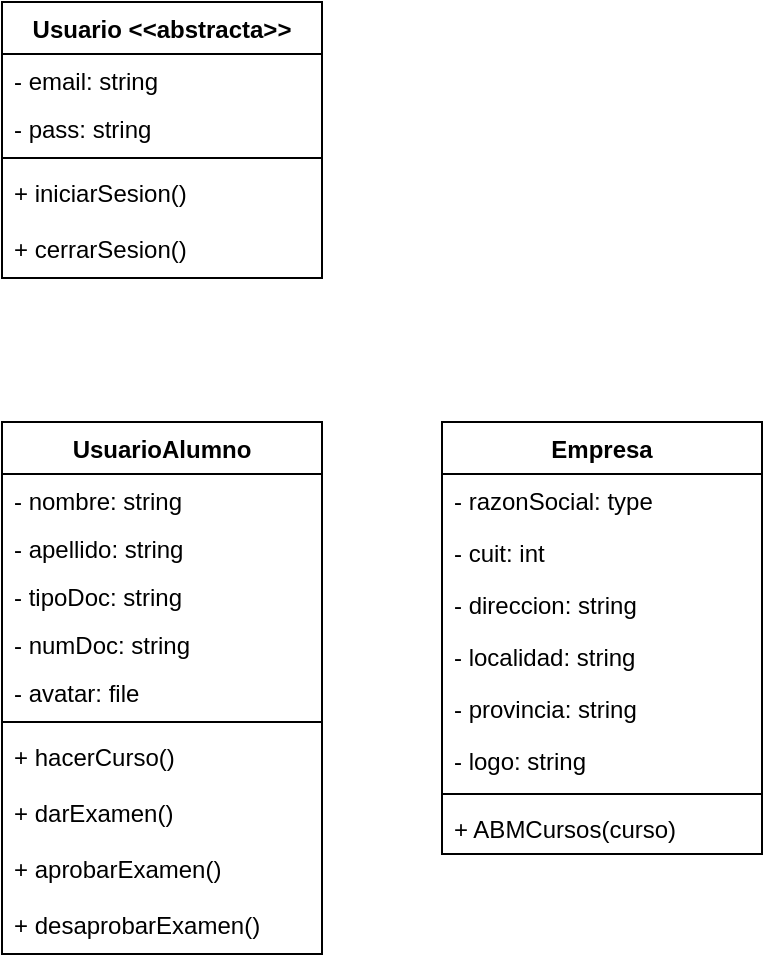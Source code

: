 <mxfile version="12.1.3" type="github" pages="1">
  <diagram id="ks2A7EucgP2BNm0lF7E0" name="Page-1">
    <mxGraphModel dx="1259" dy="555" grid="1" gridSize="10" guides="1" tooltips="1" connect="1" arrows="1" fold="1" page="1" pageScale="1" pageWidth="827" pageHeight="1169" math="0" shadow="0">
      <root>
        <mxCell id="0"/>
        <mxCell id="1" parent="0"/>
        <mxCell id="uocUyu8FgRilAEcmeCP6-1" value="Usuario &lt;&lt;abstracta&gt;&gt;" style="swimlane;fontStyle=1;align=center;verticalAlign=top;childLayout=stackLayout;horizontal=1;startSize=26;horizontalStack=0;resizeParent=1;resizeParentMax=0;resizeLast=0;collapsible=1;marginBottom=0;" vertex="1" parent="1">
          <mxGeometry x="200" y="100" width="160" height="138" as="geometry"/>
        </mxCell>
        <mxCell id="uocUyu8FgRilAEcmeCP6-2" value="- email: string" style="text;strokeColor=none;fillColor=none;align=left;verticalAlign=top;spacingLeft=4;spacingRight=4;overflow=hidden;rotatable=0;points=[[0,0.5],[1,0.5]];portConstraint=eastwest;" vertex="1" parent="uocUyu8FgRilAEcmeCP6-1">
          <mxGeometry y="26" width="160" height="24" as="geometry"/>
        </mxCell>
        <mxCell id="uocUyu8FgRilAEcmeCP6-24" value="- pass: string" style="text;strokeColor=none;fillColor=none;align=left;verticalAlign=top;spacingLeft=4;spacingRight=4;overflow=hidden;rotatable=0;points=[[0,0.5],[1,0.5]];portConstraint=eastwest;" vertex="1" parent="uocUyu8FgRilAEcmeCP6-1">
          <mxGeometry y="50" width="160" height="24" as="geometry"/>
        </mxCell>
        <mxCell id="uocUyu8FgRilAEcmeCP6-3" value="" style="line;strokeWidth=1;fillColor=none;align=left;verticalAlign=middle;spacingTop=-1;spacingLeft=3;spacingRight=3;rotatable=0;labelPosition=right;points=[];portConstraint=eastwest;" vertex="1" parent="uocUyu8FgRilAEcmeCP6-1">
          <mxGeometry y="74" width="160" height="8" as="geometry"/>
        </mxCell>
        <mxCell id="uocUyu8FgRilAEcmeCP6-4" value="+ iniciarSesion()" style="text;strokeColor=none;fillColor=none;align=left;verticalAlign=top;spacingLeft=4;spacingRight=4;overflow=hidden;rotatable=0;points=[[0,0.5],[1,0.5]];portConstraint=eastwest;" vertex="1" parent="uocUyu8FgRilAEcmeCP6-1">
          <mxGeometry y="82" width="160" height="28" as="geometry"/>
        </mxCell>
        <mxCell id="uocUyu8FgRilAEcmeCP6-25" value="+ cerrarSesion()" style="text;strokeColor=none;fillColor=none;align=left;verticalAlign=top;spacingLeft=4;spacingRight=4;overflow=hidden;rotatable=0;points=[[0,0.5],[1,0.5]];portConstraint=eastwest;" vertex="1" parent="uocUyu8FgRilAEcmeCP6-1">
          <mxGeometry y="110" width="160" height="28" as="geometry"/>
        </mxCell>
        <mxCell id="uocUyu8FgRilAEcmeCP6-27" value="UsuarioAlumno" style="swimlane;fontStyle=1;align=center;verticalAlign=top;childLayout=stackLayout;horizontal=1;startSize=26;horizontalStack=0;resizeParent=1;resizeParentMax=0;resizeLast=0;collapsible=1;marginBottom=0;" vertex="1" parent="1">
          <mxGeometry x="200" y="310" width="160" height="266" as="geometry"/>
        </mxCell>
        <mxCell id="uocUyu8FgRilAEcmeCP6-28" value="- nombre: string" style="text;strokeColor=none;fillColor=none;align=left;verticalAlign=top;spacingLeft=4;spacingRight=4;overflow=hidden;rotatable=0;points=[[0,0.5],[1,0.5]];portConstraint=eastwest;" vertex="1" parent="uocUyu8FgRilAEcmeCP6-27">
          <mxGeometry y="26" width="160" height="24" as="geometry"/>
        </mxCell>
        <mxCell id="uocUyu8FgRilAEcmeCP6-29" value="- apellido: string" style="text;strokeColor=none;fillColor=none;align=left;verticalAlign=top;spacingLeft=4;spacingRight=4;overflow=hidden;rotatable=0;points=[[0,0.5],[1,0.5]];portConstraint=eastwest;" vertex="1" parent="uocUyu8FgRilAEcmeCP6-27">
          <mxGeometry y="50" width="160" height="24" as="geometry"/>
        </mxCell>
        <mxCell id="uocUyu8FgRilAEcmeCP6-33" value="- tipoDoc: string" style="text;strokeColor=none;fillColor=none;align=left;verticalAlign=top;spacingLeft=4;spacingRight=4;overflow=hidden;rotatable=0;points=[[0,0.5],[1,0.5]];portConstraint=eastwest;" vertex="1" parent="uocUyu8FgRilAEcmeCP6-27">
          <mxGeometry y="74" width="160" height="24" as="geometry"/>
        </mxCell>
        <mxCell id="uocUyu8FgRilAEcmeCP6-35" value="- numDoc: string" style="text;strokeColor=none;fillColor=none;align=left;verticalAlign=top;spacingLeft=4;spacingRight=4;overflow=hidden;rotatable=0;points=[[0,0.5],[1,0.5]];portConstraint=eastwest;" vertex="1" parent="uocUyu8FgRilAEcmeCP6-27">
          <mxGeometry y="98" width="160" height="24" as="geometry"/>
        </mxCell>
        <mxCell id="uocUyu8FgRilAEcmeCP6-36" value="- avatar: file" style="text;strokeColor=none;fillColor=none;align=left;verticalAlign=top;spacingLeft=4;spacingRight=4;overflow=hidden;rotatable=0;points=[[0,0.5],[1,0.5]];portConstraint=eastwest;" vertex="1" parent="uocUyu8FgRilAEcmeCP6-27">
          <mxGeometry y="122" width="160" height="24" as="geometry"/>
        </mxCell>
        <mxCell id="uocUyu8FgRilAEcmeCP6-30" value="" style="line;strokeWidth=1;fillColor=none;align=left;verticalAlign=middle;spacingTop=-1;spacingLeft=3;spacingRight=3;rotatable=0;labelPosition=right;points=[];portConstraint=eastwest;" vertex="1" parent="uocUyu8FgRilAEcmeCP6-27">
          <mxGeometry y="146" width="160" height="8" as="geometry"/>
        </mxCell>
        <mxCell id="uocUyu8FgRilAEcmeCP6-31" value="+ hacerCurso()" style="text;strokeColor=none;fillColor=none;align=left;verticalAlign=top;spacingLeft=4;spacingRight=4;overflow=hidden;rotatable=0;points=[[0,0.5],[1,0.5]];portConstraint=eastwest;" vertex="1" parent="uocUyu8FgRilAEcmeCP6-27">
          <mxGeometry y="154" width="160" height="28" as="geometry"/>
        </mxCell>
        <mxCell id="uocUyu8FgRilAEcmeCP6-32" value="+ darExamen()" style="text;strokeColor=none;fillColor=none;align=left;verticalAlign=top;spacingLeft=4;spacingRight=4;overflow=hidden;rotatable=0;points=[[0,0.5],[1,0.5]];portConstraint=eastwest;" vertex="1" parent="uocUyu8FgRilAEcmeCP6-27">
          <mxGeometry y="182" width="160" height="28" as="geometry"/>
        </mxCell>
        <mxCell id="uocUyu8FgRilAEcmeCP6-40" value="+ aprobarExamen()" style="text;strokeColor=none;fillColor=none;align=left;verticalAlign=top;spacingLeft=4;spacingRight=4;overflow=hidden;rotatable=0;points=[[0,0.5],[1,0.5]];portConstraint=eastwest;" vertex="1" parent="uocUyu8FgRilAEcmeCP6-27">
          <mxGeometry y="210" width="160" height="28" as="geometry"/>
        </mxCell>
        <mxCell id="uocUyu8FgRilAEcmeCP6-41" value="+ desaprobarExamen()" style="text;strokeColor=none;fillColor=none;align=left;verticalAlign=top;spacingLeft=4;spacingRight=4;overflow=hidden;rotatable=0;points=[[0,0.5],[1,0.5]];portConstraint=eastwest;" vertex="1" parent="uocUyu8FgRilAEcmeCP6-27">
          <mxGeometry y="238" width="160" height="28" as="geometry"/>
        </mxCell>
        <mxCell id="uocUyu8FgRilAEcmeCP6-49" value="Empresa" style="swimlane;fontStyle=1;align=center;verticalAlign=top;childLayout=stackLayout;horizontal=1;startSize=26;horizontalStack=0;resizeParent=1;resizeParentMax=0;resizeLast=0;collapsible=1;marginBottom=0;" vertex="1" parent="1">
          <mxGeometry x="420" y="310" width="160" height="216" as="geometry"/>
        </mxCell>
        <mxCell id="uocUyu8FgRilAEcmeCP6-50" value="- razonSocial: type" style="text;strokeColor=none;fillColor=none;align=left;verticalAlign=top;spacingLeft=4;spacingRight=4;overflow=hidden;rotatable=0;points=[[0,0.5],[1,0.5]];portConstraint=eastwest;" vertex="1" parent="uocUyu8FgRilAEcmeCP6-49">
          <mxGeometry y="26" width="160" height="26" as="geometry"/>
        </mxCell>
        <mxCell id="uocUyu8FgRilAEcmeCP6-53" value="- cuit: int" style="text;strokeColor=none;fillColor=none;align=left;verticalAlign=top;spacingLeft=4;spacingRight=4;overflow=hidden;rotatable=0;points=[[0,0.5],[1,0.5]];portConstraint=eastwest;" vertex="1" parent="uocUyu8FgRilAEcmeCP6-49">
          <mxGeometry y="52" width="160" height="26" as="geometry"/>
        </mxCell>
        <mxCell id="uocUyu8FgRilAEcmeCP6-54" value="- direccion: string" style="text;strokeColor=none;fillColor=none;align=left;verticalAlign=top;spacingLeft=4;spacingRight=4;overflow=hidden;rotatable=0;points=[[0,0.5],[1,0.5]];portConstraint=eastwest;" vertex="1" parent="uocUyu8FgRilAEcmeCP6-49">
          <mxGeometry y="78" width="160" height="26" as="geometry"/>
        </mxCell>
        <mxCell id="uocUyu8FgRilAEcmeCP6-55" value="- localidad: string" style="text;strokeColor=none;fillColor=none;align=left;verticalAlign=top;spacingLeft=4;spacingRight=4;overflow=hidden;rotatable=0;points=[[0,0.5],[1,0.5]];portConstraint=eastwest;" vertex="1" parent="uocUyu8FgRilAEcmeCP6-49">
          <mxGeometry y="104" width="160" height="26" as="geometry"/>
        </mxCell>
        <mxCell id="uocUyu8FgRilAEcmeCP6-56" value="- provincia: string" style="text;strokeColor=none;fillColor=none;align=left;verticalAlign=top;spacingLeft=4;spacingRight=4;overflow=hidden;rotatable=0;points=[[0,0.5],[1,0.5]];portConstraint=eastwest;" vertex="1" parent="uocUyu8FgRilAEcmeCP6-49">
          <mxGeometry y="130" width="160" height="26" as="geometry"/>
        </mxCell>
        <mxCell id="uocUyu8FgRilAEcmeCP6-61" value="- logo: string" style="text;strokeColor=none;fillColor=none;align=left;verticalAlign=top;spacingLeft=4;spacingRight=4;overflow=hidden;rotatable=0;points=[[0,0.5],[1,0.5]];portConstraint=eastwest;" vertex="1" parent="uocUyu8FgRilAEcmeCP6-49">
          <mxGeometry y="156" width="160" height="26" as="geometry"/>
        </mxCell>
        <mxCell id="uocUyu8FgRilAEcmeCP6-51" value="" style="line;strokeWidth=1;fillColor=none;align=left;verticalAlign=middle;spacingTop=-1;spacingLeft=3;spacingRight=3;rotatable=0;labelPosition=right;points=[];portConstraint=eastwest;" vertex="1" parent="uocUyu8FgRilAEcmeCP6-49">
          <mxGeometry y="182" width="160" height="8" as="geometry"/>
        </mxCell>
        <mxCell id="uocUyu8FgRilAEcmeCP6-52" value="+ ABMCursos(curso)" style="text;strokeColor=none;fillColor=none;align=left;verticalAlign=top;spacingLeft=4;spacingRight=4;overflow=hidden;rotatable=0;points=[[0,0.5],[1,0.5]];portConstraint=eastwest;" vertex="1" parent="uocUyu8FgRilAEcmeCP6-49">
          <mxGeometry y="190" width="160" height="26" as="geometry"/>
        </mxCell>
      </root>
    </mxGraphModel>
  </diagram>
</mxfile>
